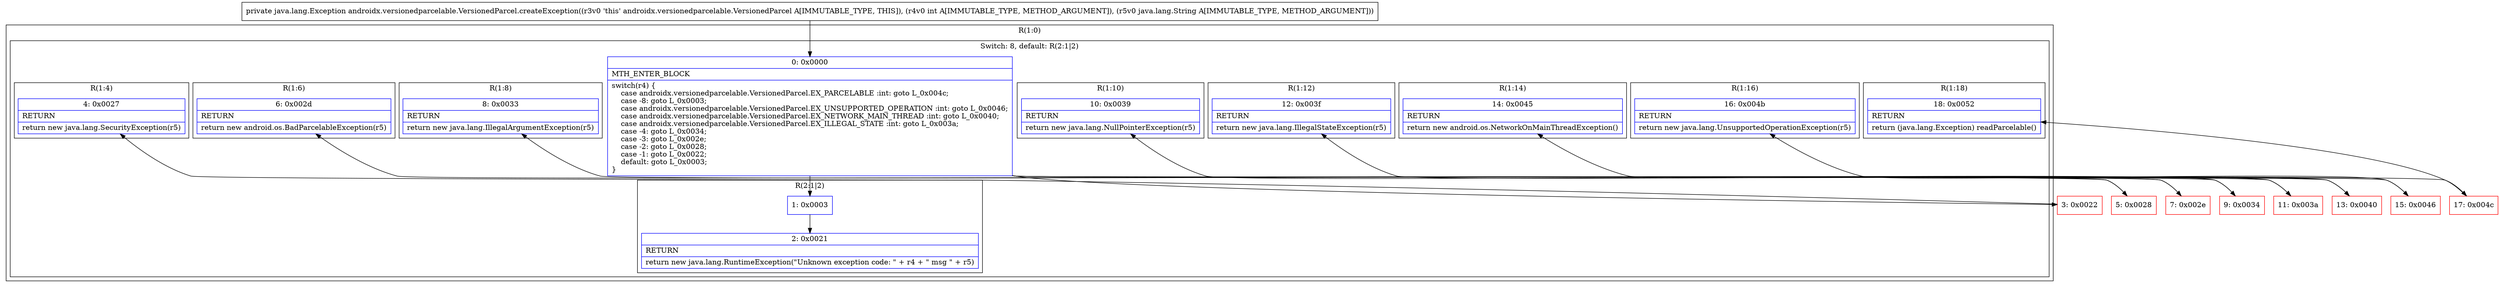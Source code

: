 digraph "CFG forandroidx.versionedparcelable.VersionedParcel.createException(ILjava\/lang\/String;)Ljava\/lang\/Exception;" {
subgraph cluster_Region_148380406 {
label = "R(1:0)";
node [shape=record,color=blue];
subgraph cluster_SwitchRegion_760111222 {
label = "Switch: 8, default: R(2:1|2)";
node [shape=record,color=blue];
Node_0 [shape=record,label="{0\:\ 0x0000|MTH_ENTER_BLOCK\l|switch(r4) \{\l    case androidx.versionedparcelable.VersionedParcel.EX_PARCELABLE :int: goto L_0x004c;\l    case \-8: goto L_0x0003;\l    case androidx.versionedparcelable.VersionedParcel.EX_UNSUPPORTED_OPERATION :int: goto L_0x0046;\l    case androidx.versionedparcelable.VersionedParcel.EX_NETWORK_MAIN_THREAD :int: goto L_0x0040;\l    case androidx.versionedparcelable.VersionedParcel.EX_ILLEGAL_STATE :int: goto L_0x003a;\l    case \-4: goto L_0x0034;\l    case \-3: goto L_0x002e;\l    case \-2: goto L_0x0028;\l    case \-1: goto L_0x0022;\l    default: goto L_0x0003;\l\}\l}"];
subgraph cluster_Region_614289249 {
label = "R(1:18)";
node [shape=record,color=blue];
Node_18 [shape=record,label="{18\:\ 0x0052|RETURN\l|return (java.lang.Exception) readParcelable()\l}"];
}
subgraph cluster_Region_1791595549 {
label = "R(1:16)";
node [shape=record,color=blue];
Node_16 [shape=record,label="{16\:\ 0x004b|RETURN\l|return new java.lang.UnsupportedOperationException(r5)\l}"];
}
subgraph cluster_Region_579742744 {
label = "R(1:14)";
node [shape=record,color=blue];
Node_14 [shape=record,label="{14\:\ 0x0045|RETURN\l|return new android.os.NetworkOnMainThreadException()\l}"];
}
subgraph cluster_Region_2082317807 {
label = "R(1:12)";
node [shape=record,color=blue];
Node_12 [shape=record,label="{12\:\ 0x003f|RETURN\l|return new java.lang.IllegalStateException(r5)\l}"];
}
subgraph cluster_Region_842337098 {
label = "R(1:10)";
node [shape=record,color=blue];
Node_10 [shape=record,label="{10\:\ 0x0039|RETURN\l|return new java.lang.NullPointerException(r5)\l}"];
}
subgraph cluster_Region_351930477 {
label = "R(1:8)";
node [shape=record,color=blue];
Node_8 [shape=record,label="{8\:\ 0x0033|RETURN\l|return new java.lang.IllegalArgumentException(r5)\l}"];
}
subgraph cluster_Region_1204226054 {
label = "R(1:6)";
node [shape=record,color=blue];
Node_6 [shape=record,label="{6\:\ 0x002d|RETURN\l|return new android.os.BadParcelableException(r5)\l}"];
}
subgraph cluster_Region_1449459660 {
label = "R(1:4)";
node [shape=record,color=blue];
Node_4 [shape=record,label="{4\:\ 0x0027|RETURN\l|return new java.lang.SecurityException(r5)\l}"];
}
subgraph cluster_Region_1276231953 {
label = "R(2:1|2)";
node [shape=record,color=blue];
Node_1 [shape=record,label="{1\:\ 0x0003}"];
Node_2 [shape=record,label="{2\:\ 0x0021|RETURN\l|return new java.lang.RuntimeException(\"Unknown exception code: \" + r4 + \" msg \" + r5)\l}"];
}
}
}
Node_3 [shape=record,color=red,label="{3\:\ 0x0022}"];
Node_5 [shape=record,color=red,label="{5\:\ 0x0028}"];
Node_7 [shape=record,color=red,label="{7\:\ 0x002e}"];
Node_9 [shape=record,color=red,label="{9\:\ 0x0034}"];
Node_11 [shape=record,color=red,label="{11\:\ 0x003a}"];
Node_13 [shape=record,color=red,label="{13\:\ 0x0040}"];
Node_15 [shape=record,color=red,label="{15\:\ 0x0046}"];
Node_17 [shape=record,color=red,label="{17\:\ 0x004c}"];
MethodNode[shape=record,label="{private java.lang.Exception androidx.versionedparcelable.VersionedParcel.createException((r3v0 'this' androidx.versionedparcelable.VersionedParcel A[IMMUTABLE_TYPE, THIS]), (r4v0 int A[IMMUTABLE_TYPE, METHOD_ARGUMENT]), (r5v0 java.lang.String A[IMMUTABLE_TYPE, METHOD_ARGUMENT])) }"];
MethodNode -> Node_0;
Node_0 -> Node_1;
Node_0 -> Node_3;
Node_0 -> Node_5;
Node_0 -> Node_7;
Node_0 -> Node_9;
Node_0 -> Node_11;
Node_0 -> Node_13;
Node_0 -> Node_15;
Node_0 -> Node_17;
Node_1 -> Node_2;
Node_3 -> Node_4;
Node_5 -> Node_6;
Node_7 -> Node_8;
Node_9 -> Node_10;
Node_11 -> Node_12;
Node_13 -> Node_14;
Node_15 -> Node_16;
Node_17 -> Node_18;
}

